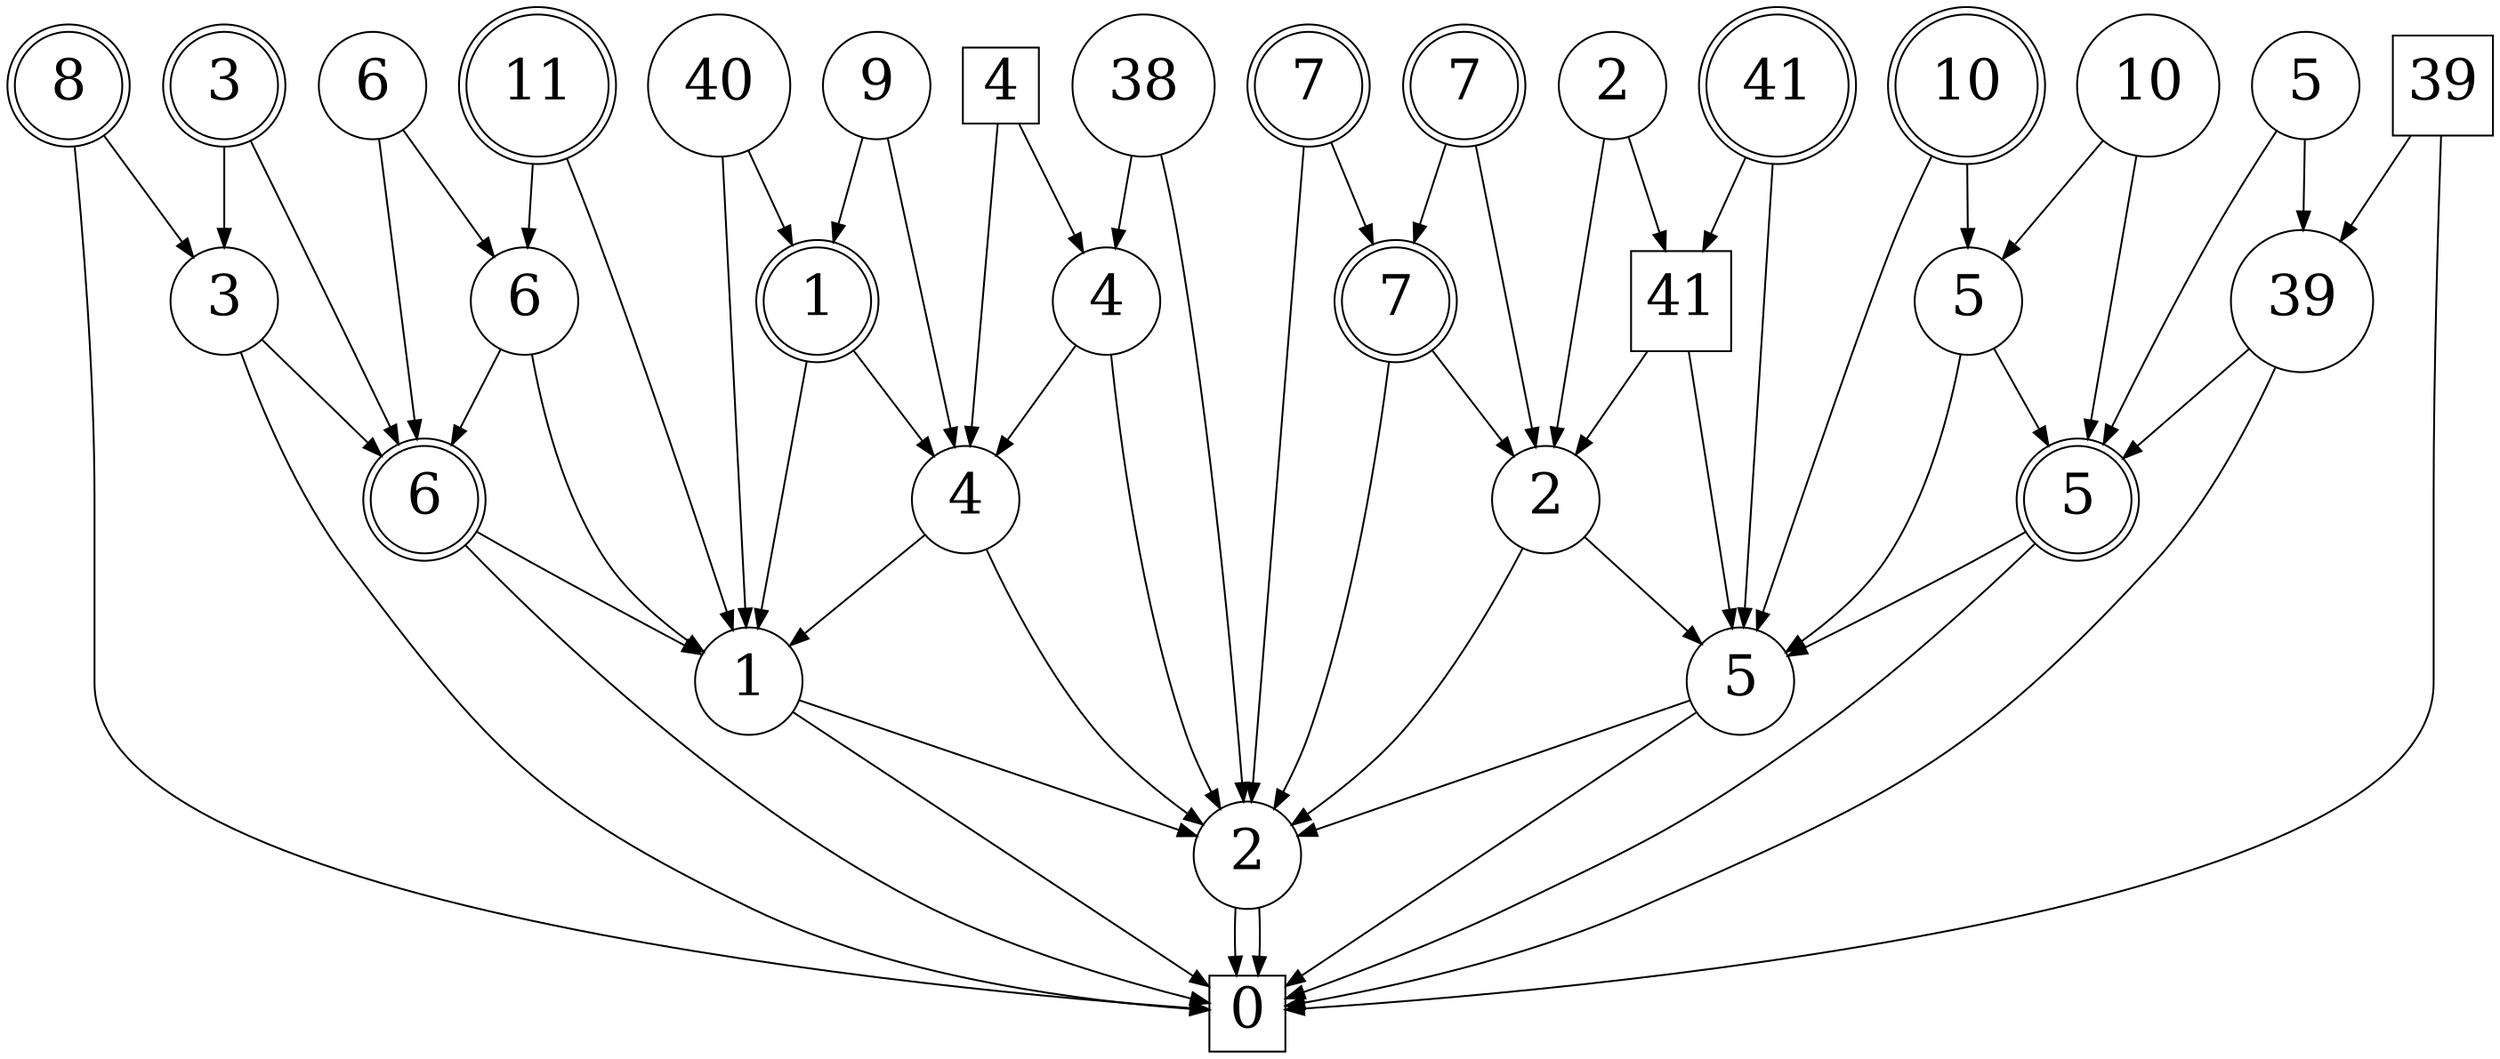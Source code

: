 digraph G {
  rankdir=TB;
  node [fontsize=30 style=filled fillcolor=white];

  // Prime
  node [shape=circle];
  3 [label=2];
  5 [label=1];
  7 [label=5];
  11 [label=4];
  13 [label=2];
  17 [label=3];
  19 [label=6];
  23 [label=4];
  29 [label=5];
  31 [label=39];
  37 [label=6];
  41 [label=40];
  43 [label=9];
  47 [label=38];
  53 [label=2];
  59 [label=10];
  61 [label=5];

  // Radical
  node [shape=doublecircle];
  9 [label=<6>];
  15 [label=<5>];
  21 [label=<1>];
  25 [label=<7>];
  33 [label=<8>];
  35 [label=<3>];
  39 [label=<11>];
  49 [label=<7>];
  51 [label=<7>];
  55 [label=<41>];
  57 [label=<10>];

  // Composite
  node [shape=square];
  1 [label=<0>];
  27 [label=<41>];
  45 [label=<4>];
  63 [label=<39>];

  // Edges
  3 -> 1;
  3 -> 1;
  5 -> 1;
  5 -> 3;
  7 -> 3;
  7 -> 1;
  9 -> 1;
  9 -> 5;
  11 -> 5;
  11 -> 3;
  13 -> 3;
  13 -> 7;
  15 -> 7;
  15 -> 1;
  17 -> 1;
  17 -> 9;
  19 -> 9;
  19 -> 5;
  21 -> 5;
  21 -> 11;
  23 -> 11;
  23 -> 3;
  25 -> 3;
  25 -> 13;
  27 -> 13;
  27 -> 7;
  29 -> 7;
  29 -> 15;
  31 -> 15;
  31 -> 1;
  33 -> 1;
  33 -> 17;
  35 -> 17;
  35 -> 9;
  37 -> 9;
  37 -> 19;
  39 -> 19;
  39 -> 5;
  41 -> 5;
  41 -> 21;
  43 -> 21;
  43 -> 11;
  45 -> 11;
  45 -> 23;
  47 -> 23;
  47 -> 3;
  49 -> 3;
  49 -> 25;
  51 -> 25;
  51 -> 13;
  53 -> 13;
  53 -> 27;
  55 -> 27;
  55 -> 7;
  57 -> 7;
  57 -> 29;
  59 -> 29;
  59 -> 15;
  61 -> 15;
  61 -> 31;
  63 -> 31;
  63 -> 1;
}
